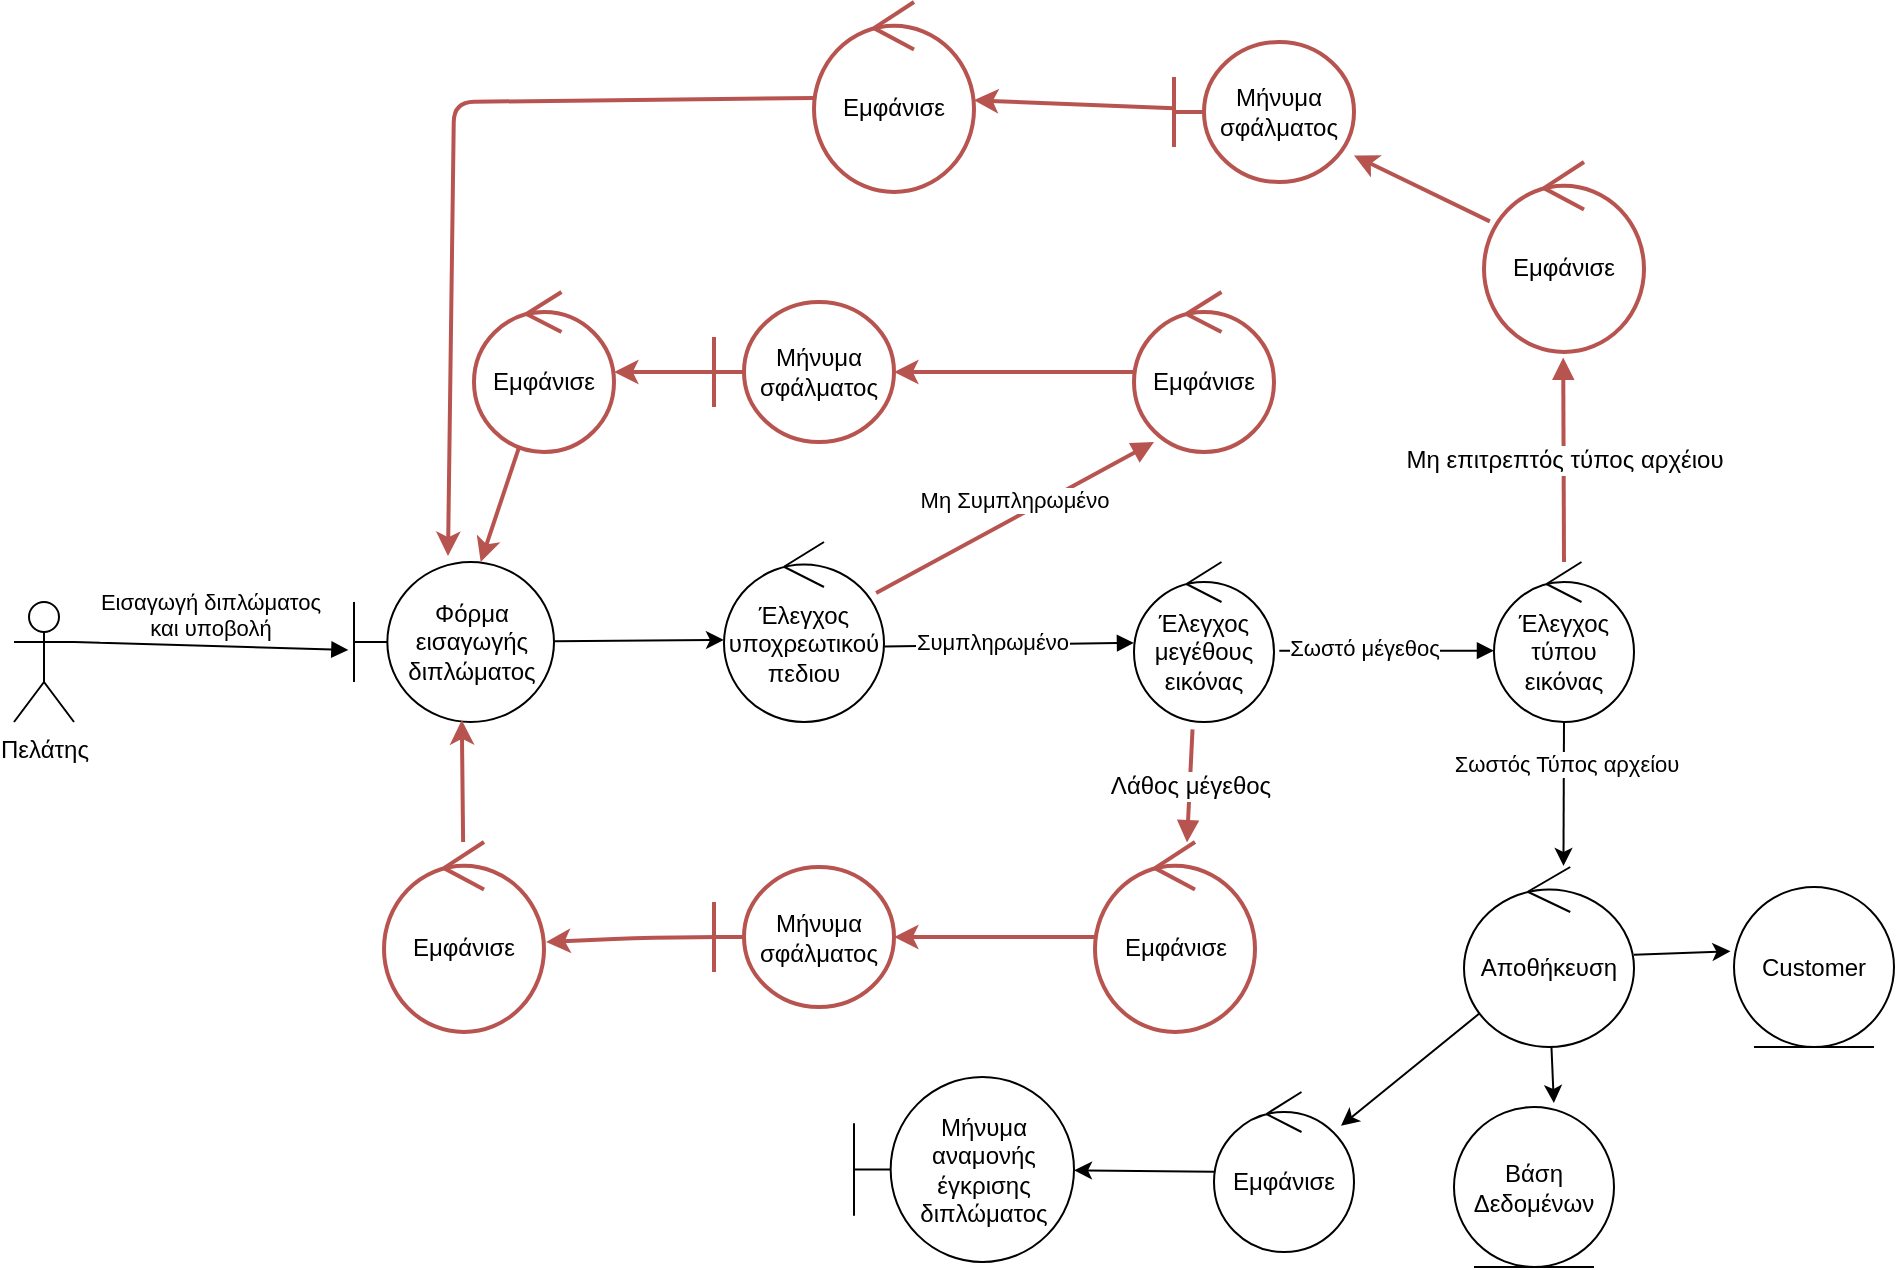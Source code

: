 <mxfile>
    <diagram name="Σελίδα-1" id="OHz2EBmf9zVARGRaG9hI">
        <mxGraphModel dx="943" dy="1139" grid="1" gridSize="10" guides="1" tooltips="1" connect="1" arrows="1" fold="1" page="1" pageScale="1" pageWidth="827" pageHeight="1169" math="0" shadow="0">
            <root>
                <mxCell id="0"/>
                <mxCell id="1" parent="0"/>
                <mxCell id="2v3vXZpvR5kIUnmruyP6-1" value="Πελάτης" style="shape=umlActor;verticalLabelPosition=bottom;verticalAlign=top;html=1;outlineConnect=0;" parent="1" vertex="1">
                    <mxGeometry x="10" y="340" width="30" height="60" as="geometry"/>
                </mxCell>
                <mxCell id="2v3vXZpvR5kIUnmruyP6-3" value="" style="html=1;verticalAlign=bottom;endArrow=block;curved=0;rounded=0;exitX=1.003;exitY=0.58;exitDx=0;exitDy=0;exitPerimeter=0;" parent="1" source="2v3vXZpvR5kIUnmruyP6-6" target="2v3vXZpvR5kIUnmruyP6-9" edge="1">
                    <mxGeometry width="80" relative="1" as="geometry">
                        <mxPoint x="430" y="480" as="sourcePoint"/>
                        <mxPoint x="480" y="540" as="targetPoint"/>
                        <mxPoint as="offset"/>
                    </mxGeometry>
                </mxCell>
                <mxCell id="2v3vXZpvR5kIUnmruyP6-12" value="Συμπληρωμένο" style="edgeLabel;html=1;align=center;verticalAlign=middle;resizable=0;points=[];" parent="2v3vXZpvR5kIUnmruyP6-3" vertex="1" connectable="0">
                    <mxGeometry x="-0.372" y="1" relative="1" as="geometry">
                        <mxPoint x="15" y="-1" as="offset"/>
                    </mxGeometry>
                </mxCell>
                <mxCell id="2v3vXZpvR5kIUnmruyP6-6" value="Έλεγχος υποχρεωτικού πεδιου" style="ellipse;shape=umlControl;whiteSpace=wrap;html=1;" parent="1" vertex="1">
                    <mxGeometry x="365" y="310" width="80" height="90" as="geometry"/>
                </mxCell>
                <mxCell id="2v3vXZpvR5kIUnmruyP6-8" value="Εισαγωγή διπλώματος&lt;br&gt;και υποβολή" style="html=1;verticalAlign=bottom;endArrow=block;curved=0;rounded=0;entryX=-0.028;entryY=0.55;entryDx=0;entryDy=0;entryPerimeter=0;exitX=1;exitY=0.333;exitDx=0;exitDy=0;exitPerimeter=0;" parent="1" source="2v3vXZpvR5kIUnmruyP6-1" target="2" edge="1">
                    <mxGeometry width="80" relative="1" as="geometry">
                        <mxPoint x="150" y="409.41" as="sourcePoint"/>
                        <mxPoint x="230" y="409.41" as="targetPoint"/>
                        <mxPoint as="offset"/>
                    </mxGeometry>
                </mxCell>
                <mxCell id="2v3vXZpvR5kIUnmruyP6-9" value="Έλεγχος μεγέθους εικόνας" style="ellipse;shape=umlControl;whiteSpace=wrap;html=1;" parent="1" vertex="1">
                    <mxGeometry x="570" y="320" width="70" height="80" as="geometry"/>
                </mxCell>
                <mxCell id="2v3vXZpvR5kIUnmruyP6-10" value="" style="html=1;verticalAlign=bottom;endArrow=block;curved=0;rounded=0;exitX=1.038;exitY=0.554;exitDx=0;exitDy=0;exitPerimeter=0;entryX=0;entryY=0.554;entryDx=0;entryDy=0;entryPerimeter=0;" parent="1" source="2v3vXZpvR5kIUnmruyP6-9" target="38" edge="1">
                    <mxGeometry width="80" relative="1" as="geometry">
                        <mxPoint x="450" y="660" as="sourcePoint"/>
                        <mxPoint x="530" y="640" as="targetPoint"/>
                    </mxGeometry>
                </mxCell>
                <mxCell id="2v3vXZpvR5kIUnmruyP6-19" value="Σωστό μέγεθος" style="edgeLabel;html=1;align=center;verticalAlign=middle;resizable=0;points=[];" parent="2v3vXZpvR5kIUnmruyP6-10" vertex="1" connectable="0">
                    <mxGeometry x="-0.213" y="-3" relative="1" as="geometry">
                        <mxPoint y="-5" as="offset"/>
                    </mxGeometry>
                </mxCell>
                <mxCell id="30" value="" style="edgeStyle=none;html=1;strokeWidth=1;" parent="1" source="2v3vXZpvR5kIUnmruyP6-11" target="2v3vXZpvR5kIUnmruyP6-24" edge="1">
                    <mxGeometry relative="1" as="geometry"/>
                </mxCell>
                <mxCell id="48" style="edgeStyle=none;html=1;entryX=0.624;entryY=-0.025;entryDx=0;entryDy=0;strokeWidth=1;entryPerimeter=0;" parent="1" source="2v3vXZpvR5kIUnmruyP6-11" target="45" edge="1">
                    <mxGeometry relative="1" as="geometry"/>
                </mxCell>
                <mxCell id="49" style="edgeStyle=none;html=1;entryX=-0.022;entryY=0.402;entryDx=0;entryDy=0;entryPerimeter=0;strokeWidth=1;" parent="1" source="2v3vXZpvR5kIUnmruyP6-11" target="46" edge="1">
                    <mxGeometry relative="1" as="geometry"/>
                </mxCell>
                <mxCell id="2v3vXZpvR5kIUnmruyP6-11" value="Αποθήκευση" style="ellipse;shape=umlControl;whiteSpace=wrap;html=1;" parent="1" vertex="1">
                    <mxGeometry x="735" y="472.5" width="85" height="90" as="geometry"/>
                </mxCell>
                <mxCell id="2v3vXZpvR5kIUnmruyP6-13" value="Μη Συμπληρωμένο" style="html=1;verticalAlign=bottom;endArrow=block;curved=0;rounded=0;entryX=0.143;entryY=0.938;entryDx=0;entryDy=0;entryPerimeter=0;fillColor=#f8cecc;strokeColor=#b85450;strokeWidth=2;" parent="1" source="2v3vXZpvR5kIUnmruyP6-6" target="2v3vXZpvR5kIUnmruyP6-14" edge="1">
                    <mxGeometry width="80" relative="1" as="geometry">
                        <mxPoint x="445" y="440" as="sourcePoint"/>
                        <mxPoint x="525" y="440" as="targetPoint"/>
                    </mxGeometry>
                </mxCell>
                <mxCell id="16" value="" style="edgeStyle=none;html=1;strokeWidth=2;fontSize=12;fillColor=none;strokeColor=#b85450;" parent="1" source="2v3vXZpvR5kIUnmruyP6-14" target="13" edge="1">
                    <mxGeometry relative="1" as="geometry"/>
                </mxCell>
                <mxCell id="2v3vXZpvR5kIUnmruyP6-14" value="Εμφάνισε" style="ellipse;shape=umlControl;whiteSpace=wrap;html=1;fillColor=none;strokeColor=#b85450;strokeWidth=2;" parent="1" vertex="1">
                    <mxGeometry x="570" y="185" width="70" height="80" as="geometry"/>
                </mxCell>
                <mxCell id="2v3vXZpvR5kIUnmruyP6-18" value="Λάθος μέγεθος" style="html=1;verticalAlign=middle;endArrow=block;curved=0;rounded=0;entryX=0.575;entryY=0.002;entryDx=0;entryDy=0;entryPerimeter=0;exitX=0.418;exitY=1.046;exitDx=0;exitDy=0;exitPerimeter=0;fontSize=12;fillColor=none;strokeColor=#b85450;strokeWidth=2;" parent="1" source="2v3vXZpvR5kIUnmruyP6-9" target="20" edge="1">
                    <mxGeometry width="80" relative="1" as="geometry">
                        <mxPoint x="420" y="600" as="sourcePoint"/>
                        <mxPoint x="373.12" y="672.11" as="targetPoint"/>
                    </mxGeometry>
                </mxCell>
                <mxCell id="31" value="" style="edgeStyle=none;html=1;strokeWidth=1;" parent="1" source="2v3vXZpvR5kIUnmruyP6-24" target="11" edge="1">
                    <mxGeometry relative="1" as="geometry"/>
                </mxCell>
                <mxCell id="2v3vXZpvR5kIUnmruyP6-24" value="Εμφάνισε" style="ellipse;shape=umlControl;whiteSpace=wrap;html=1;" parent="1" vertex="1">
                    <mxGeometry x="610" y="585" width="70" height="80" as="geometry"/>
                </mxCell>
                <mxCell id="2v3vXZpvR5kIUnmruyP6-28" value="Μη επιτρεπτός τύπος αρχέιου" style="html=1;verticalAlign=middle;endArrow=block;curved=0;rounded=0;entryX=0.495;entryY=1.029;entryDx=0;entryDy=0;entryPerimeter=0;fontSize=12;fillColor=none;strokeColor=#b85450;strokeWidth=2;" parent="1" source="38" target="32" edge="1">
                    <mxGeometry width="80" relative="1" as="geometry">
                        <mxPoint x="580" y="570" as="sourcePoint"/>
                        <mxPoint x="730" y="551.3" as="targetPoint"/>
                    </mxGeometry>
                </mxCell>
                <mxCell id="26" style="edgeStyle=none;html=1;entryX=0;entryY=0.544;entryDx=0;entryDy=0;entryPerimeter=0;strokeWidth=1;" parent="1" source="2" target="2v3vXZpvR5kIUnmruyP6-6" edge="1">
                    <mxGeometry relative="1" as="geometry"/>
                </mxCell>
                <mxCell id="2" value="Φόρμα εισαγωγής διπλώματος" style="shape=umlBoundary;whiteSpace=wrap;html=1;" parent="1" vertex="1">
                    <mxGeometry x="180" y="320" width="100" height="80" as="geometry"/>
                </mxCell>
                <mxCell id="11" value="Μήνυμα αναμονής έγκρισης διπλώματος" style="shape=umlBoundary;whiteSpace=wrap;html=1;" parent="1" vertex="1">
                    <mxGeometry x="430" y="577.5" width="110" height="92.5" as="geometry"/>
                </mxCell>
                <mxCell id="18" style="edgeStyle=none;html=1;strokeWidth=2;fontSize=12;fillColor=none;strokeColor=#b85450;" parent="1" source="12" target="2" edge="1">
                    <mxGeometry relative="1" as="geometry"/>
                </mxCell>
                <mxCell id="12" value="Εμφάνισε" style="ellipse;shape=umlControl;whiteSpace=wrap;html=1;fillColor=none;strokeColor=#b85450;strokeWidth=2;" parent="1" vertex="1">
                    <mxGeometry x="240" y="185" width="70" height="80" as="geometry"/>
                </mxCell>
                <mxCell id="17" value="" style="edgeStyle=none;html=1;strokeWidth=2;fontSize=12;fillColor=none;strokeColor=#b85450;" parent="1" source="13" target="12" edge="1">
                    <mxGeometry relative="1" as="geometry"/>
                </mxCell>
                <mxCell id="13" value="Μήνυμα σφάλματος" style="shape=umlBoundary;whiteSpace=wrap;html=1;fillColor=none;strokeColor=#b85450;strokeWidth=2;" parent="1" vertex="1">
                    <mxGeometry x="360" y="190" width="90" height="70" as="geometry"/>
                </mxCell>
                <mxCell id="29" style="edgeStyle=none;html=1;strokeWidth=2;fontSize=12;fillColor=none;strokeColor=#b85450;" parent="1" source="20" target="21" edge="1">
                    <mxGeometry relative="1" as="geometry"/>
                </mxCell>
                <mxCell id="20" value="Εμφάνισε" style="ellipse;shape=umlControl;whiteSpace=wrap;html=1;fillColor=none;strokeColor=#b85450;strokeWidth=2;" parent="1" vertex="1">
                    <mxGeometry x="550.5" y="460" width="80" height="95" as="geometry"/>
                </mxCell>
                <mxCell id="25" style="edgeStyle=none;html=1;strokeWidth=2;fontSize=12;fillColor=none;strokeColor=#b85450;exitX=0.022;exitY=0.5;exitDx=0;exitDy=0;exitPerimeter=0;entryX=1.013;entryY=0.526;entryDx=0;entryDy=0;entryPerimeter=0;" parent="1" source="21" target="22" edge="1">
                    <mxGeometry relative="1" as="geometry">
                        <mxPoint x="280.5" y="512.5" as="targetPoint"/>
                        <Array as="points">
                            <mxPoint x="320" y="508"/>
                        </Array>
                    </mxGeometry>
                </mxCell>
                <mxCell id="21" value="Μήνυμα σφάλματος" style="shape=umlBoundary;whiteSpace=wrap;html=1;fillColor=none;strokeColor=#b85450;strokeWidth=2;" parent="1" vertex="1">
                    <mxGeometry x="360" y="472.5" width="90" height="70" as="geometry"/>
                </mxCell>
                <mxCell id="23" style="edgeStyle=none;html=1;entryX=0.539;entryY=0.988;entryDx=0;entryDy=0;entryPerimeter=0;strokeWidth=2;fontSize=12;fillColor=none;strokeColor=#b85450;" parent="1" source="22" target="2" edge="1">
                    <mxGeometry relative="1" as="geometry"/>
                </mxCell>
                <mxCell id="22" value="Εμφάνισε" style="ellipse;shape=umlControl;whiteSpace=wrap;html=1;fillColor=none;strokeColor=#b85450;strokeWidth=2;" parent="1" vertex="1">
                    <mxGeometry x="195" y="460" width="80" height="95" as="geometry"/>
                </mxCell>
                <mxCell id="35" value="" style="edgeStyle=none;html=1;strokeWidth=2;fontSize=12;fillColor=none;strokeColor=#b85450;" parent="1" source="27" target="34" edge="1">
                    <mxGeometry relative="1" as="geometry"/>
                </mxCell>
                <mxCell id="27" value="Μήνυμα σφάλματος" style="shape=umlBoundary;whiteSpace=wrap;html=1;fillColor=none;strokeColor=#b85450;strokeWidth=2;" parent="1" vertex="1">
                    <mxGeometry x="590" y="60" width="90" height="70" as="geometry"/>
                </mxCell>
                <mxCell id="33" value="" style="edgeStyle=none;html=1;strokeWidth=2;fontSize=12;fillColor=none;strokeColor=#b85450;" parent="1" source="32" target="27" edge="1">
                    <mxGeometry relative="1" as="geometry"/>
                </mxCell>
                <mxCell id="32" value="Εμφάνισε" style="ellipse;shape=umlControl;whiteSpace=wrap;html=1;fillColor=none;strokeColor=#b85450;strokeWidth=2;" parent="1" vertex="1">
                    <mxGeometry x="745" y="120" width="80" height="95" as="geometry"/>
                </mxCell>
                <mxCell id="36" style="edgeStyle=none;html=1;entryX=0.47;entryY=-0.037;entryDx=0;entryDy=0;entryPerimeter=0;strokeWidth=2;fontSize=12;fillColor=none;strokeColor=#b85450;" parent="1" source="34" target="2" edge="1">
                    <mxGeometry relative="1" as="geometry">
                        <Array as="points">
                            <mxPoint x="230" y="90"/>
                        </Array>
                    </mxGeometry>
                </mxCell>
                <mxCell id="34" value="Εμφάνισε" style="ellipse;shape=umlControl;whiteSpace=wrap;html=1;fillColor=none;strokeColor=#b85450;strokeWidth=2;" parent="1" vertex="1">
                    <mxGeometry x="410" y="40" width="80" height="95" as="geometry"/>
                </mxCell>
                <mxCell id="39" style="edgeStyle=none;html=1;entryX=0.585;entryY=-0.006;entryDx=0;entryDy=0;entryPerimeter=0;strokeWidth=1;" parent="1" source="38" target="2v3vXZpvR5kIUnmruyP6-11" edge="1">
                    <mxGeometry relative="1" as="geometry"/>
                </mxCell>
                <mxCell id="40" value="Σωστός Τύπος αρχείου" style="edgeLabel;html=1;align=center;verticalAlign=middle;resizable=0;points=[];" parent="39" connectable="0" vertex="1">
                    <mxGeometry x="-0.422" y="1" relative="1" as="geometry">
                        <mxPoint as="offset"/>
                    </mxGeometry>
                </mxCell>
                <mxCell id="38" value="Έλεγχος τύπου εικόνας" style="ellipse;shape=umlControl;whiteSpace=wrap;html=1;" parent="1" vertex="1">
                    <mxGeometry x="750" y="320" width="70" height="80" as="geometry"/>
                </mxCell>
                <mxCell id="45" value="Βάση Δεδομένων" style="ellipse;shape=umlEntity;whiteSpace=wrap;html=1;strokeWidth=1;fillColor=none;" parent="1" vertex="1">
                    <mxGeometry x="730" y="592.5" width="80" height="80" as="geometry"/>
                </mxCell>
                <mxCell id="46" value="Customer" style="ellipse;shape=umlEntity;whiteSpace=wrap;html=1;" parent="1" vertex="1">
                    <mxGeometry x="870" y="482.5" width="80" height="80" as="geometry"/>
                </mxCell>
            </root>
        </mxGraphModel>
    </diagram>
</mxfile>
